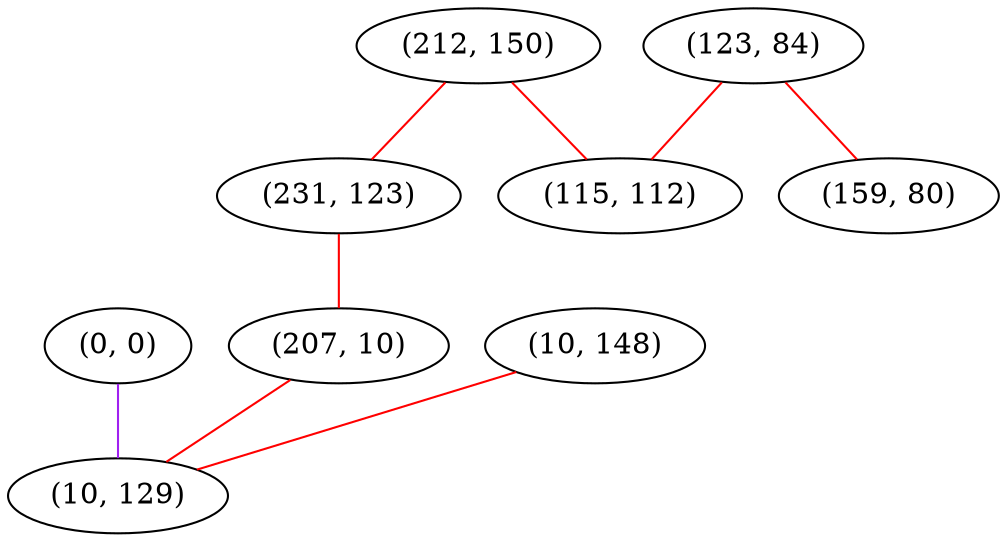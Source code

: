 graph "" {
"(0, 0)";
"(123, 84)";
"(212, 150)";
"(115, 112)";
"(231, 123)";
"(159, 80)";
"(207, 10)";
"(10, 148)";
"(10, 129)";
"(0, 0)" -- "(10, 129)"  [color=purple, key=0, weight=4];
"(123, 84)" -- "(115, 112)"  [color=red, key=0, weight=1];
"(123, 84)" -- "(159, 80)"  [color=red, key=0, weight=1];
"(212, 150)" -- "(115, 112)"  [color=red, key=0, weight=1];
"(212, 150)" -- "(231, 123)"  [color=red, key=0, weight=1];
"(231, 123)" -- "(207, 10)"  [color=red, key=0, weight=1];
"(207, 10)" -- "(10, 129)"  [color=red, key=0, weight=1];
"(10, 148)" -- "(10, 129)"  [color=red, key=0, weight=1];
}
